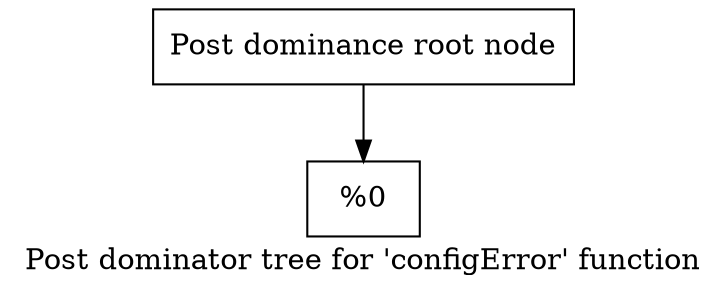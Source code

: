 digraph "Post dominator tree for 'configError' function" {
	label="Post dominator tree for 'configError' function";

	Node0x1283110 [shape=record,label="{Post dominance root node}"];
	Node0x1283110 -> Node0x1349c40;
	Node0x1349c40 [shape=record,label="{%0}"];
}
